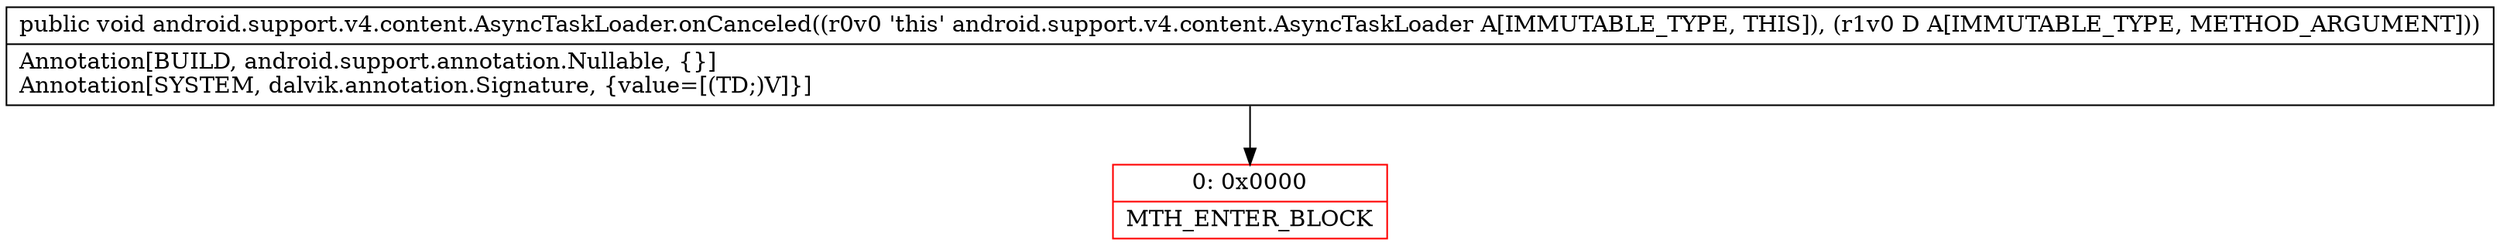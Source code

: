 digraph "CFG forandroid.support.v4.content.AsyncTaskLoader.onCanceled(Ljava\/lang\/Object;)V" {
subgraph cluster_Region_670594682 {
label = "R(0)";
node [shape=record,color=blue];
}
Node_0 [shape=record,color=red,label="{0\:\ 0x0000|MTH_ENTER_BLOCK\l}"];
MethodNode[shape=record,label="{public void android.support.v4.content.AsyncTaskLoader.onCanceled((r0v0 'this' android.support.v4.content.AsyncTaskLoader A[IMMUTABLE_TYPE, THIS]), (r1v0 D A[IMMUTABLE_TYPE, METHOD_ARGUMENT]))  | Annotation[BUILD, android.support.annotation.Nullable, \{\}]\lAnnotation[SYSTEM, dalvik.annotation.Signature, \{value=[(TD;)V]\}]\l}"];
MethodNode -> Node_0;
}

